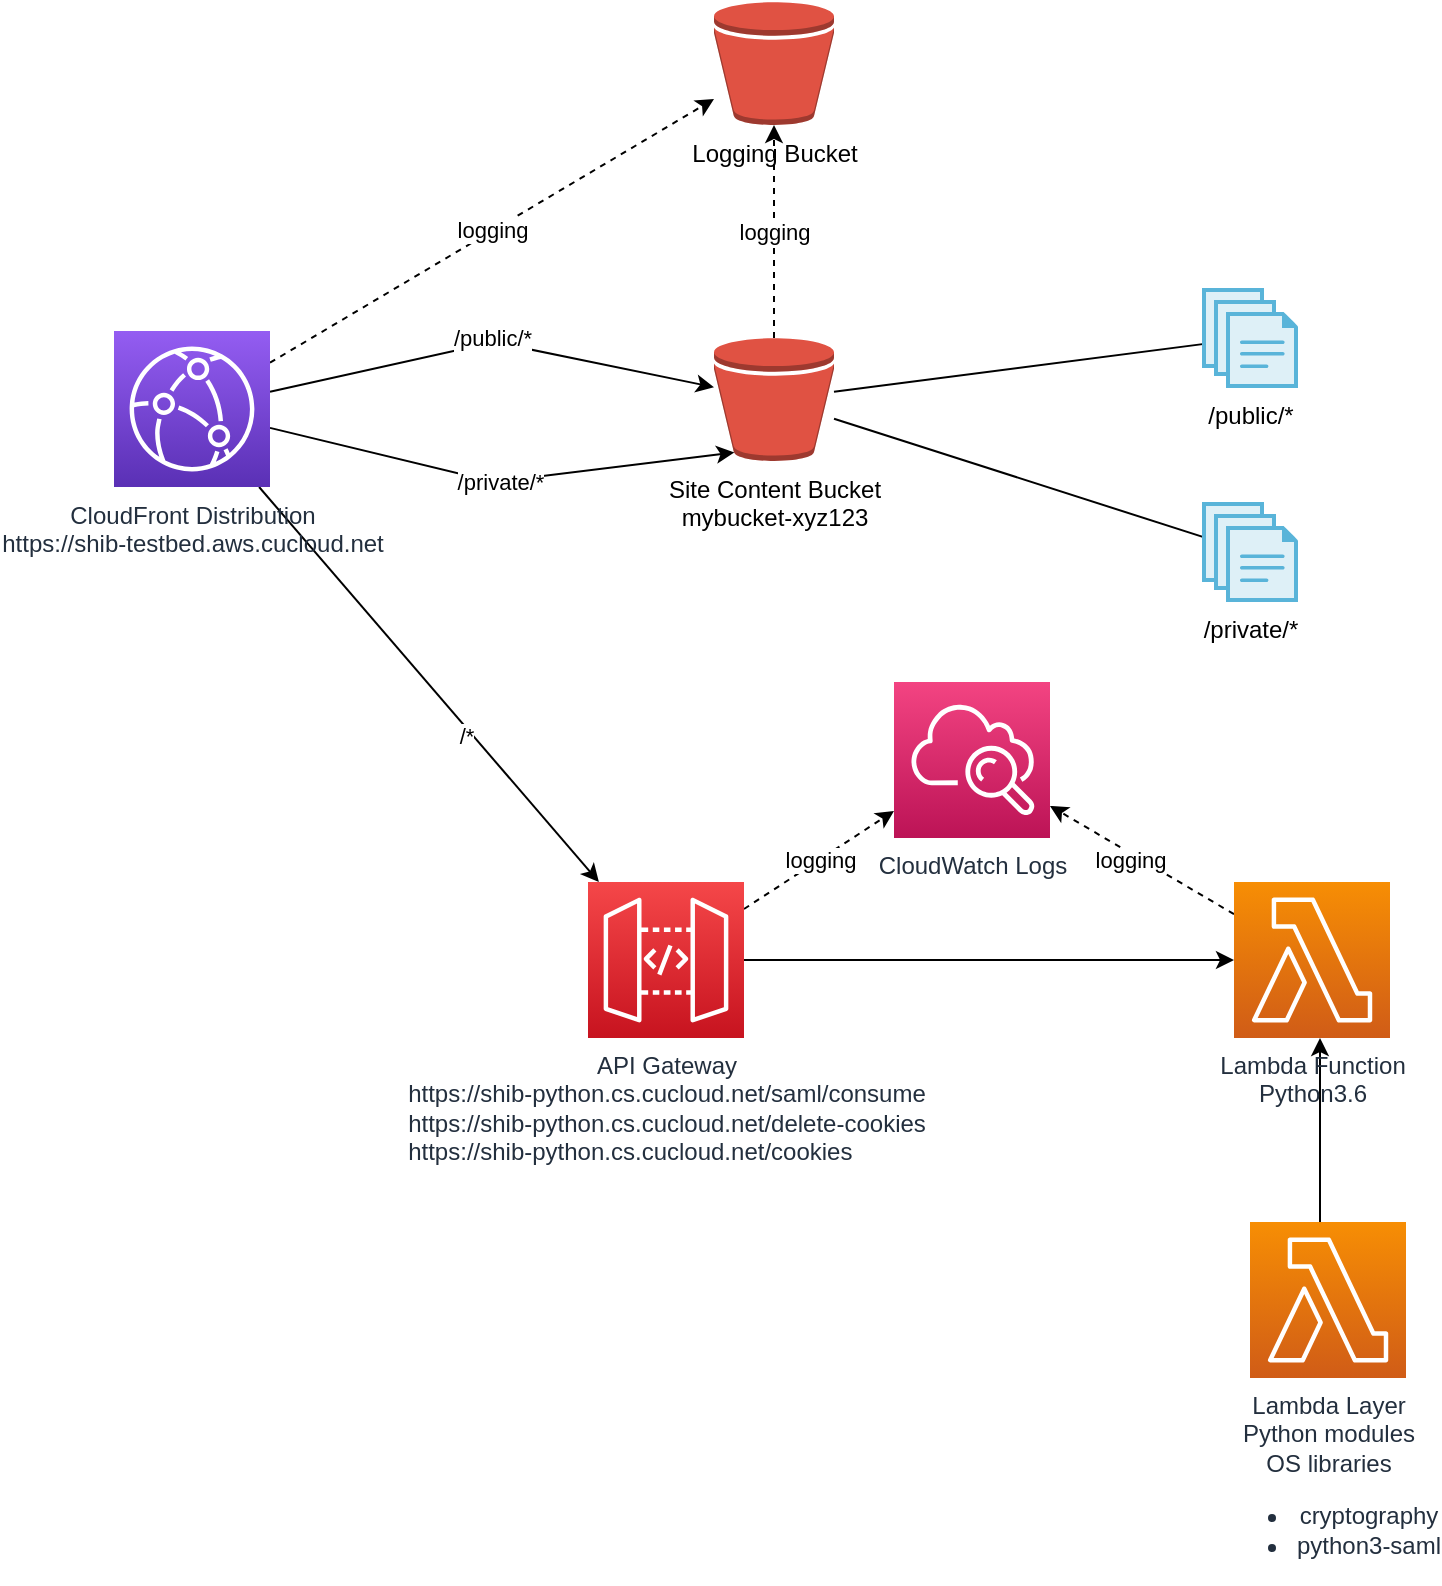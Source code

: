 <mxfile version="10.6.8"><diagram id="gAf7O8Q_qSpHJIEIdXur" name="Page-1"><mxGraphModel dx="1398" dy="876" grid="1" gridSize="10" guides="1" tooltips="1" connect="1" arrows="1" fold="1" page="1" pageScale="1" pageWidth="850" pageHeight="1100" math="0" shadow="0"><root><mxCell id="0"/><mxCell id="1" parent="0"/><mxCell id="SdJ8ANOsnD2ESkUFaF2o-1" value="Logging Bucket" style="outlineConnect=0;dashed=0;verticalLabelPosition=bottom;verticalAlign=top;align=center;html=1;shape=mxgraph.aws3.bucket;fillColor=#E05243;gradientColor=none;" vertex="1" parent="1"><mxGeometry x="410" y="60" width="60" height="61.5" as="geometry"/></mxCell><mxCell id="SdJ8ANOsnD2ESkUFaF2o-19" value="logging" style="edgeStyle=none;rounded=0;orthogonalLoop=1;jettySize=auto;html=1;dashed=1;" edge="1" parent="1" source="SdJ8ANOsnD2ESkUFaF2o-2" target="SdJ8ANOsnD2ESkUFaF2o-1"><mxGeometry relative="1" as="geometry"/></mxCell><mxCell id="SdJ8ANOsnD2ESkUFaF2o-43" style="edgeStyle=none;rounded=0;orthogonalLoop=1;jettySize=auto;html=1;startArrow=none;startFill=0;endArrow=classic;endFill=1;fontSize=11;" edge="1" parent="1" source="SdJ8ANOsnD2ESkUFaF2o-2" target="SdJ8ANOsnD2ESkUFaF2o-7"><mxGeometry relative="1" as="geometry"/></mxCell><mxCell id="SdJ8ANOsnD2ESkUFaF2o-44" style="edgeStyle=none;rounded=0;orthogonalLoop=1;jettySize=auto;html=1;startArrow=none;startFill=0;endArrow=classic;endFill=1;fontSize=11;" edge="1" parent="1" source="SdJ8ANOsnD2ESkUFaF2o-2" target="SdJ8ANOsnD2ESkUFaF2o-10"><mxGeometry relative="1" as="geometry"/></mxCell><mxCell id="SdJ8ANOsnD2ESkUFaF2o-2" value="Site Content Bucket&lt;br&gt;mybucket-xyz123&lt;br&gt;" style="outlineConnect=0;dashed=0;verticalLabelPosition=bottom;verticalAlign=top;align=center;html=1;shape=mxgraph.aws3.bucket;fillColor=#E05243;gradientColor=none;" vertex="1" parent="1"><mxGeometry x="410" y="228" width="60" height="61.5" as="geometry"/></mxCell><mxCell id="SdJ8ANOsnD2ESkUFaF2o-27" style="edgeStyle=elbowEdgeStyle;rounded=0;orthogonalLoop=1;jettySize=auto;html=1;fontSize=11;" edge="1" parent="1" source="SdJ8ANOsnD2ESkUFaF2o-3" target="SdJ8ANOsnD2ESkUFaF2o-4"><mxGeometry relative="1" as="geometry"/></mxCell><mxCell id="SdJ8ANOsnD2ESkUFaF2o-38" value="logging" style="rounded=0;orthogonalLoop=1;jettySize=auto;html=1;startArrow=none;startFill=0;endArrow=classic;endFill=1;fontSize=11;dashed=1;" edge="1" parent="1" source="SdJ8ANOsnD2ESkUFaF2o-3" target="SdJ8ANOsnD2ESkUFaF2o-35"><mxGeometry relative="1" as="geometry"/></mxCell><mxCell id="SdJ8ANOsnD2ESkUFaF2o-3" value="&lt;div style=&quot;text-align: center&quot;&gt;&lt;span&gt;API Gateway&lt;/span&gt;&lt;/div&gt;&lt;div style=&quot;text-align: left&quot;&gt;&lt;span&gt;https://shib-python.cs.cucloud.net/saml/consume&lt;/span&gt;&lt;/div&gt;&lt;div style=&quot;text-align: left&quot;&gt;&lt;span&gt;https://shib-python.cs.cucloud.net/delete-cookies&lt;/span&gt;&lt;/div&gt;&lt;div style=&quot;text-align: left&quot;&gt;&lt;span&gt;https://shib-python.cs.cucloud.net/cookies&lt;/span&gt;&lt;/div&gt;" style="outlineConnect=0;fontColor=#232F3E;gradientColor=#F54749;gradientDirection=north;fillColor=#C7131F;strokeColor=#ffffff;dashed=0;verticalLabelPosition=bottom;verticalAlign=top;align=center;html=1;fontSize=12;fontStyle=0;aspect=fixed;shape=mxgraph.aws4.resourceIcon;resIcon=mxgraph.aws4.api_gateway;" vertex="1" parent="1"><mxGeometry x="347" y="500" width="78" height="78" as="geometry"/></mxCell><mxCell id="SdJ8ANOsnD2ESkUFaF2o-34" style="edgeStyle=elbowEdgeStyle;rounded=0;orthogonalLoop=1;jettySize=auto;html=1;fontSize=11;startArrow=classic;startFill=1;endArrow=none;endFill=0;" edge="1" parent="1" source="SdJ8ANOsnD2ESkUFaF2o-4" target="SdJ8ANOsnD2ESkUFaF2o-31"><mxGeometry relative="1" as="geometry"/></mxCell><mxCell id="SdJ8ANOsnD2ESkUFaF2o-39" style="rounded=0;orthogonalLoop=1;jettySize=auto;html=1;startArrow=none;startFill=0;endArrow=classic;endFill=1;fontSize=11;dashed=1;" edge="1" parent="1" source="SdJ8ANOsnD2ESkUFaF2o-4" target="SdJ8ANOsnD2ESkUFaF2o-35"><mxGeometry relative="1" as="geometry"><mxPoint x="450" y="690" as="targetPoint"/></mxGeometry></mxCell><mxCell id="SdJ8ANOsnD2ESkUFaF2o-40" value="logging" style="text;html=1;resizable=0;points=[];align=center;verticalAlign=middle;labelBackgroundColor=#ffffff;fontSize=11;" vertex="1" connectable="0" parent="SdJ8ANOsnD2ESkUFaF2o-39"><mxGeometry x="0.109" y="3" relative="1" as="geometry"><mxPoint as="offset"/></mxGeometry></mxCell><mxCell id="SdJ8ANOsnD2ESkUFaF2o-4" value="Lambda Function&lt;br&gt;Python3.6&lt;br&gt;" style="outlineConnect=0;fontColor=#232F3E;gradientColor=#F78E04;gradientDirection=north;fillColor=#D05C17;strokeColor=#ffffff;dashed=0;verticalLabelPosition=bottom;verticalAlign=top;align=center;html=1;fontSize=12;fontStyle=0;aspect=fixed;shape=mxgraph.aws4.resourceIcon;resIcon=mxgraph.aws4.lambda;" vertex="1" parent="1"><mxGeometry x="670" y="500" width="78" height="78" as="geometry"/></mxCell><mxCell id="SdJ8ANOsnD2ESkUFaF2o-17" style="edgeStyle=none;rounded=0;orthogonalLoop=1;jettySize=auto;html=1;" edge="1" parent="1" source="SdJ8ANOsnD2ESkUFaF2o-6" target="SdJ8ANOsnD2ESkUFaF2o-3"><mxGeometry relative="1" as="geometry"/></mxCell><mxCell id="SdJ8ANOsnD2ESkUFaF2o-23" value="/*" style="text;html=1;resizable=0;points=[];align=center;verticalAlign=middle;labelBackgroundColor=#ffffff;fontSize=11;" vertex="1" connectable="0" parent="SdJ8ANOsnD2ESkUFaF2o-17"><mxGeometry x="0.235" y="-3" relative="1" as="geometry"><mxPoint as="offset"/></mxGeometry></mxCell><mxCell id="SdJ8ANOsnD2ESkUFaF2o-18" style="edgeStyle=none;rounded=0;orthogonalLoop=1;jettySize=auto;html=1;" edge="1" parent="1" source="SdJ8ANOsnD2ESkUFaF2o-6" target="SdJ8ANOsnD2ESkUFaF2o-2"><mxGeometry relative="1" as="geometry"><Array as="points"><mxPoint x="300" y="230"/></Array></mxGeometry></mxCell><mxCell id="SdJ8ANOsnD2ESkUFaF2o-22" value="/public/*&lt;br style=&quot;font-size: 11px;&quot;&gt;" style="text;html=1;resizable=0;points=[];align=center;verticalAlign=middle;labelBackgroundColor=#ffffff;fontSize=11;" vertex="1" connectable="0" parent="SdJ8ANOsnD2ESkUFaF2o-18"><mxGeometry x="0.011" y="-21" relative="1" as="geometry"><mxPoint x="3" y="-22.5" as="offset"/></mxGeometry></mxCell><mxCell id="SdJ8ANOsnD2ESkUFaF2o-20" value="logging" style="edgeStyle=none;rounded=0;orthogonalLoop=1;jettySize=auto;html=1;dashed=1;" edge="1" parent="1" source="SdJ8ANOsnD2ESkUFaF2o-6" target="SdJ8ANOsnD2ESkUFaF2o-1"><mxGeometry relative="1" as="geometry"><mxPoint x="410" y="130" as="targetPoint"/></mxGeometry></mxCell><mxCell id="SdJ8ANOsnD2ESkUFaF2o-21" value="/private/*" style="edgeStyle=none;rounded=0;orthogonalLoop=1;jettySize=auto;html=1;entryX=0.17;entryY=0.93;entryDx=0;entryDy=0;entryPerimeter=0;fontSize=11;" edge="1" parent="1" source="SdJ8ANOsnD2ESkUFaF2o-6" target="SdJ8ANOsnD2ESkUFaF2o-2"><mxGeometry relative="1" as="geometry"><Array as="points"><mxPoint x="300" y="300"/></Array></mxGeometry></mxCell><mxCell id="SdJ8ANOsnD2ESkUFaF2o-6" value="CloudFront Distribution&lt;br&gt;https://shib-testbed.aws.cucloud.net&lt;br&gt;" style="outlineConnect=0;fontColor=#232F3E;gradientColor=#945DF2;gradientDirection=north;fillColor=#5A30B5;strokeColor=#ffffff;dashed=0;verticalLabelPosition=bottom;verticalAlign=top;align=center;html=1;fontSize=12;fontStyle=0;aspect=fixed;shape=mxgraph.aws4.resourceIcon;resIcon=mxgraph.aws4.cloudfront;" vertex="1" parent="1"><mxGeometry x="110" y="224.5" width="78" height="78" as="geometry"/></mxCell><mxCell id="SdJ8ANOsnD2ESkUFaF2o-7" value="/public/*" style="aspect=fixed;html=1;perimeter=none;align=center;shadow=0;dashed=0;image;fontSize=12;image=img/lib/mscae/Files.svg;" vertex="1" parent="1"><mxGeometry x="654" y="203" width="48" height="50" as="geometry"/></mxCell><mxCell id="SdJ8ANOsnD2ESkUFaF2o-10" value="/private/*" style="aspect=fixed;html=1;perimeter=none;align=center;shadow=0;dashed=0;image;fontSize=12;image=img/lib/mscae/Files.svg;" vertex="1" parent="1"><mxGeometry x="654" y="310" width="48" height="50" as="geometry"/></mxCell><mxCell id="SdJ8ANOsnD2ESkUFaF2o-31" value="Lambda Layer&lt;br&gt;Python modules&lt;br&gt;OS libraries&lt;br&gt;&lt;ul&gt;&lt;li&gt;&lt;span&gt;cryptography&lt;/span&gt;&lt;/li&gt;&lt;li&gt;python3-saml&lt;/li&gt;&lt;/ul&gt;" style="outlineConnect=0;fontColor=#232F3E;gradientColor=#F78E04;gradientDirection=north;fillColor=#D05C17;strokeColor=#ffffff;dashed=0;verticalLabelPosition=bottom;verticalAlign=top;align=center;html=1;fontSize=12;fontStyle=0;aspect=fixed;shape=mxgraph.aws4.resourceIcon;resIcon=mxgraph.aws4.lambda;" vertex="1" parent="1"><mxGeometry x="678" y="670" width="78" height="78" as="geometry"/></mxCell><mxCell id="SdJ8ANOsnD2ESkUFaF2o-35" value="CloudWatch Logs" style="outlineConnect=0;fontColor=#232F3E;gradientColor=#F34482;gradientDirection=north;fillColor=#BC1356;strokeColor=#ffffff;dashed=0;verticalLabelPosition=bottom;verticalAlign=top;align=center;html=1;fontSize=12;fontStyle=0;aspect=fixed;shape=mxgraph.aws4.resourceIcon;resIcon=mxgraph.aws4.cloudwatch;" vertex="1" parent="1"><mxGeometry x="500" y="400" width="78" height="78" as="geometry"/></mxCell></root></mxGraphModel></diagram></mxfile>